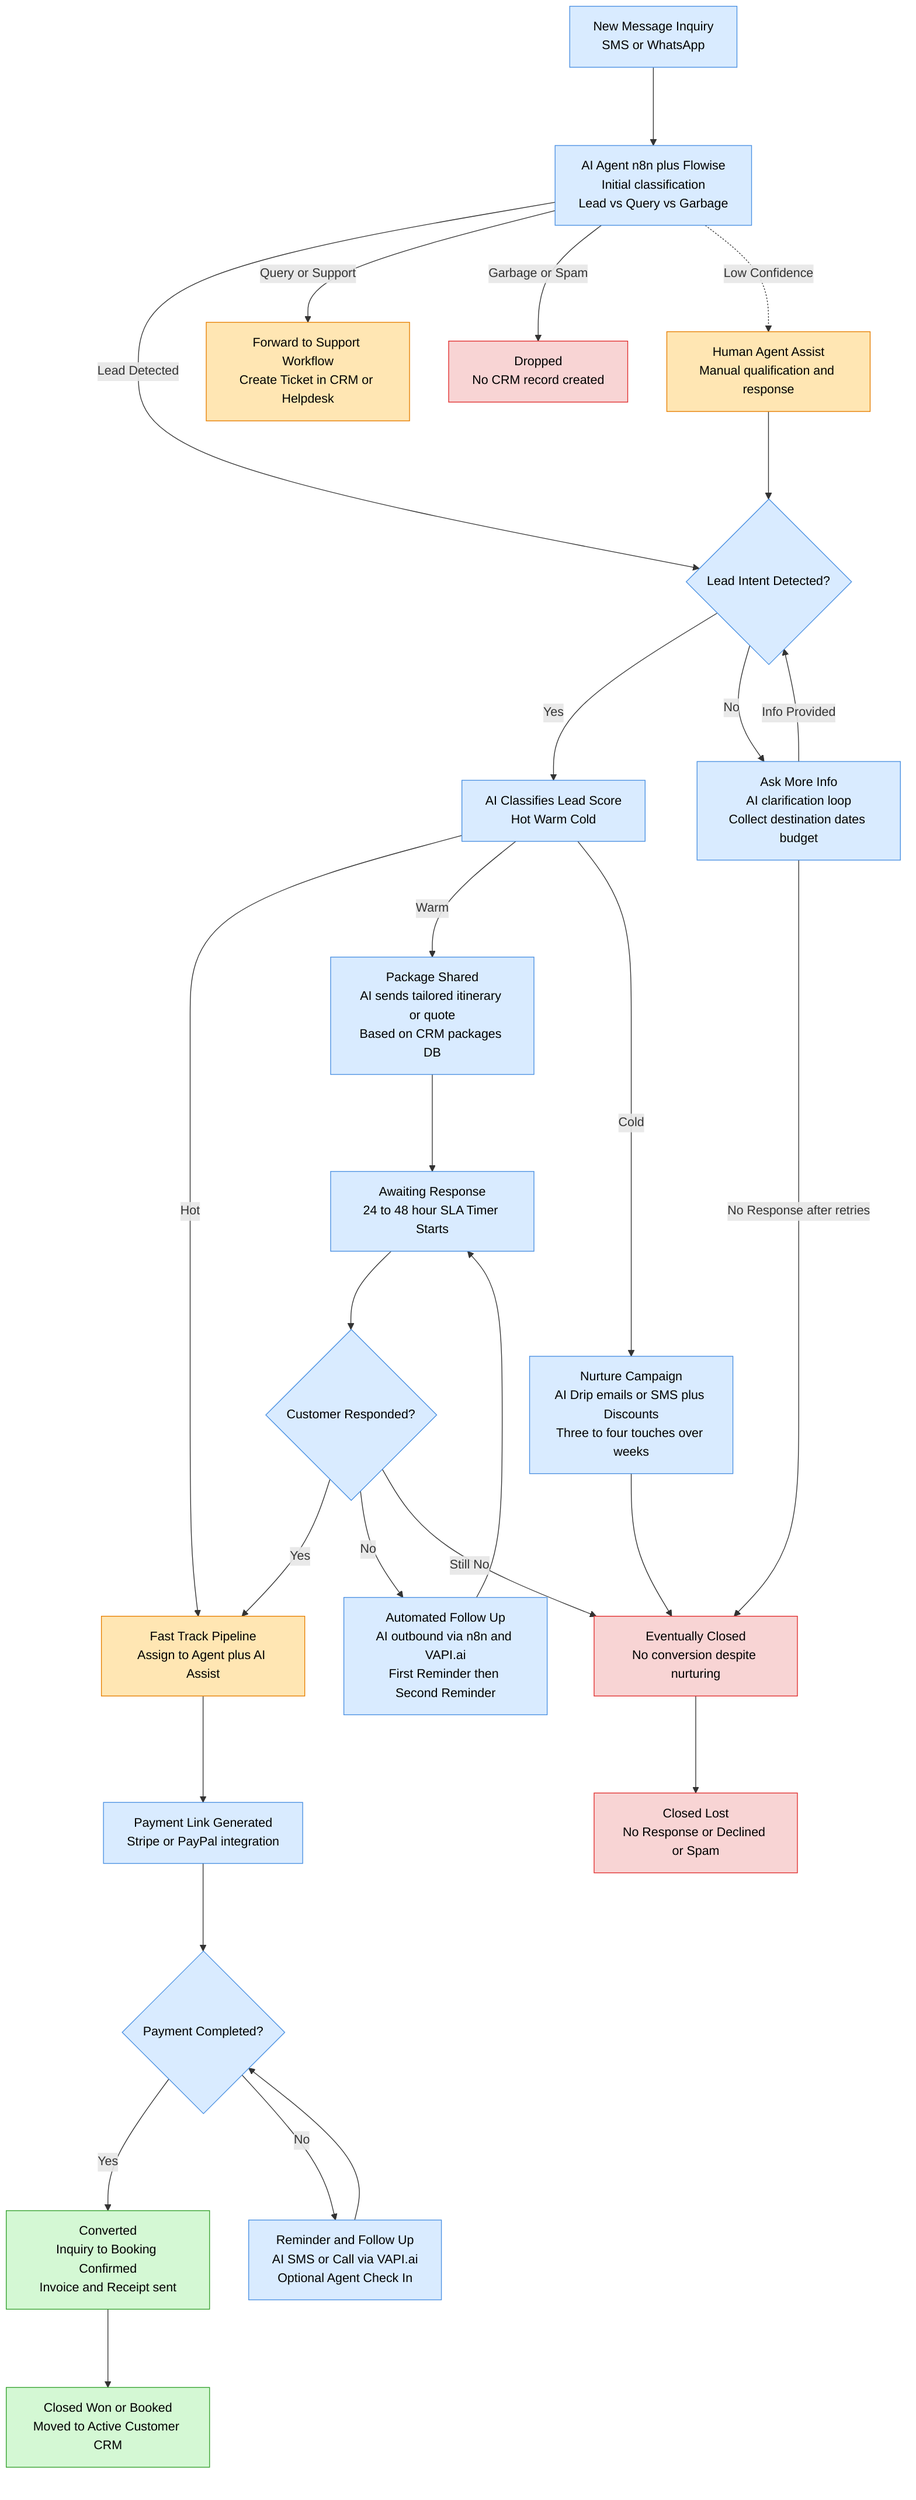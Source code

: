 %%{ init: { 'flowchart': { 'rankSpacing': 100, 'nodeSpacing': 50 }}}%%
flowchart TD
  %% Entry
  A1[New Message Inquiry<br>SMS or WhatsApp]:::ai --> A2[AI Agent n8n plus Flowise<br>Initial classification<br>Lead vs Query vs Garbage]:::ai

  %% Classification paths
  A2 -- Lead Detected --> B1{Lead Intent Detected?}:::ai
  A2 -- Query or Support --> Q1[Forward to Support Workflow<br>Create Ticket in CRM or Helpdesk]:::human
  A2 -- Garbage or Spam --> D1[Dropped<br>No CRM record created]:::lost

  %% Qualification
  B1 -- Yes --> B2[AI Classifies Lead Score<br>Hot Warm Cold]:::ai
  B1 -- No --> C1[Ask More Info<br>AI clarification loop<br>Collect destination dates budget]:::ai

  %% Clarification Loop Paths
  C1 -- Info Provided --> B1
  C1 -- No Response after retries --> C3[Mark as Lost<br>No response during clarification]:::lost

  %% Hot Path
  B2 -- Hot --> H1[Fast Track Pipeline<br>Assign to Agent plus AI Assist]:::human
  H1 --> H2[Payment Link Generated<br>Stripe or PayPal integration]:::ai
  H2 --> H3{Payment Completed?}:::ai
  H3 -- Yes --> H4[Converted<br>Inquiry to Booking Confirmed<br>Invoice and Receipt sent]:::success
  H3 -- No --> H5[Reminder and Follow Up<br>AI SMS or Call via VAPI.ai<br>Optional Agent Check In]:::ai
  H5 --> H3

  %% Warm Path
  B2 -- Warm --> W1[Package Shared<br>AI sends tailored itinerary or quote<br>Based on CRM packages DB]:::ai
  W1 --> W2[Awaiting Response<br>24 to 48 hour SLA Timer Starts]:::ai
  W2 --> W3{Customer Responded?}:::ai
  W3 -- Yes --> H1
  W3 -- No --> W4[Automated Follow Up<br>AI outbound via n8n and VAPI.ai<br>First Reminder then Second Reminder]:::ai
  W4 --> W2
  W3 -- Still No --> C3

  %% Cold Path
  B2 -- Cold --> C2[Nurture Campaign<br>AI Drip emails or SMS plus Discounts<br>Three to four touches over weeks]:::ai
  C2 --> C3[Eventually Closed<br>No conversion despite nurturing]:::lost

  %% Closed States
  C3 --> Z1[Closed Lost<br>No Response or Declined or Spam]:::lost
  H4 --> Z2[Closed Won or Booked<br>Moved to Active Customer CRM]:::success

  %% AI/Human Collaboration
  A2 -. Low Confidence .-> AG1[Human Agent Assist<br>Manual qualification and response]:::human
  AG1 --> B1

classDef ai fill:#d9ebff,stroke:#4a90e2,stroke-width:1px,color:#000;
classDef human fill:#ffe6b3,stroke:#e67e00,stroke-width:1px,color:#000;
classDef success fill:#d4f8d4,stroke:#33a02c,stroke-width:1px,color:#000;
classDef lost fill:#f8d4d4,stroke:#e02c2c,stroke-width:1px,color:#000;